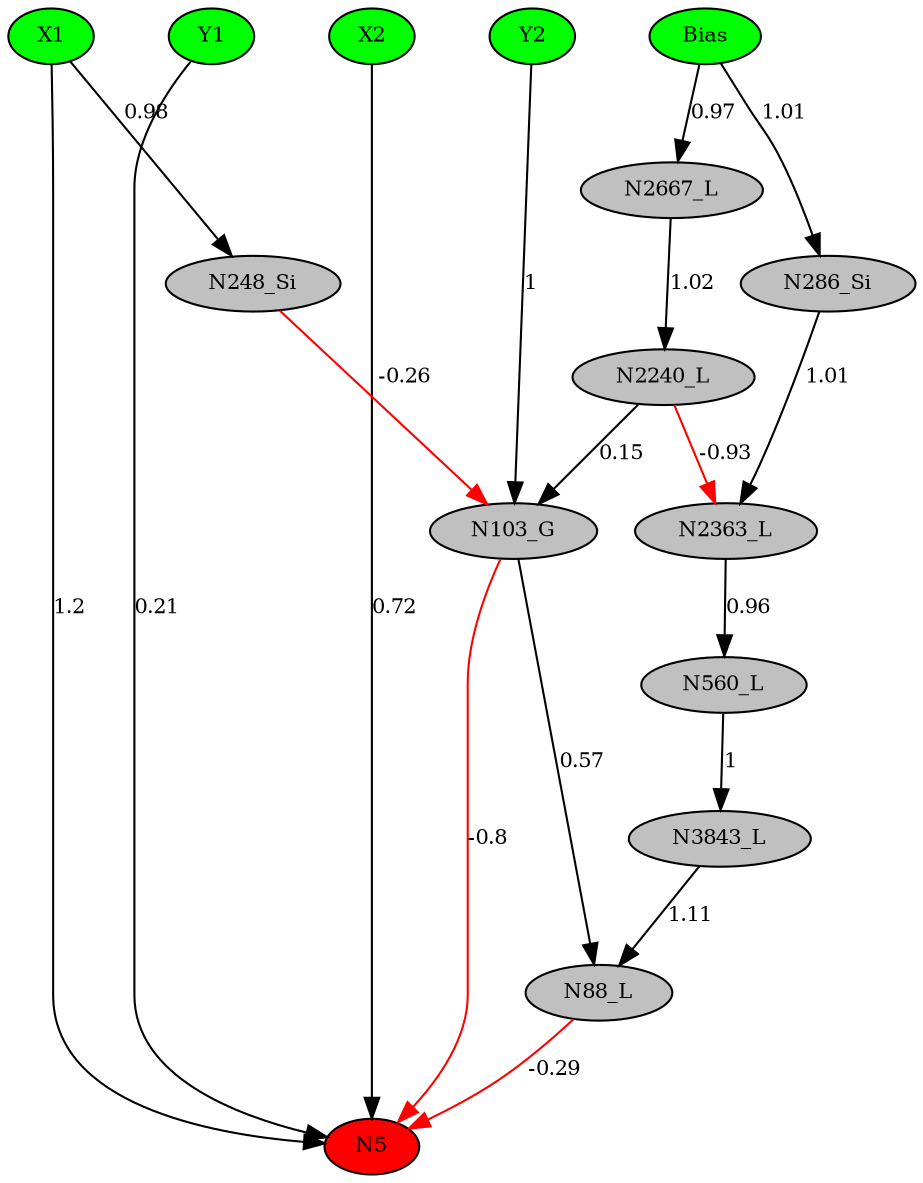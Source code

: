 digraph g { 
N0 [shape=ellipse, label=Bias,fontsize=10,height=0.1,width=0.1,style=filled,fillcolor=green]
N1[shape=ellipse label=X1,fontsize=10,height=0.1,width=0.1,style=filled,fillcolor=green]
N2[shape=ellipse label=Y1,fontsize=10,height=0.1,width=0.1,style=filled,fillcolor=green]
N3[shape=ellipse label=X2,fontsize=10,height=0.1,width=0.1,style=filled,fillcolor=green]
N4[shape=ellipse label=Y2,fontsize=10,height=0.1,width=0.1,style=filled,fillcolor=green]
N5[shape=ellipse,fontsize = 10, height = 0.1, width = 0.1, style = filled, fillcolor = red]
N88[shape=ellipse, label=N88_L,fontsize=10,height=0.1,width=0.1,style=filled,fillcolor=gray]
N103[shape=ellipse, label=N103_G,fontsize=10,height=0.1,width=0.1,style=filled,fillcolor=gray]
N248[shape=ellipse, label=N248_Si,fontsize=10,height=0.1,width=0.1,style=filled,fillcolor=gray]
N286[shape=ellipse, label=N286_Si,fontsize=10,height=0.1,width=0.1,style=filled,fillcolor=gray]
N560[shape=ellipse, label=N560_L,fontsize=10,height=0.1,width=0.1,style=filled,fillcolor=gray]
N2240[shape=ellipse, label=N2240_L,fontsize=10,height=0.1,width=0.1,style=filled,fillcolor=gray]
N2363[shape=ellipse, label=N2363_L,fontsize=10,height=0.1,width=0.1,style=filled,fillcolor=gray]
N2667[shape=ellipse, label=N2667_L,fontsize=10,height=0.1,width=0.1,style=filled,fillcolor=gray]
N3843[shape=ellipse, label=N3843_L,fontsize=10,height=0.1,width=0.1,style=filled,fillcolor=gray]
N1 -> N5 [color=black] [ label=1.2,fontsize=10]
N2 -> N5 [color=black] [ label=0.21,fontsize=10]
N3 -> N5 [color=black] [ label=0.72,fontsize=10]
N88 -> N5 [color=red] [arrowType=inv][ label=-0.29,fontsize=10]
N4 -> N103 [color=black] [ label=1,fontsize=10]
N103 -> N5 [color=red] [arrowType=inv][ label=-0.8,fontsize=10]
N103 -> N88 [color=black] [ label=0.57,fontsize=10]
N1 -> N248 [color=black] [ label=0.98,fontsize=10]
N248 -> N103 [color=red] [arrowType=inv][ label=-0.26,fontsize=10]
N0 -> N286 [color=black] [ label=1.01,fontsize=10]
N2240 -> N103 [color=black] [ label=0.15,fontsize=10]
N286 -> N2363 [color=black] [ label=1.01,fontsize=10]
N2363 -> N560 [color=black] [ label=0.96,fontsize=10]
N0 -> N2667 [color=black] [ label=0.97,fontsize=10]
N2667 -> N2240 [color=black] [ label=1.02,fontsize=10]
N560 -> N3843 [color=black] [ label=1,fontsize=10]
N3843 -> N88 [color=black] [ label=1.11,fontsize=10]
N2240 -> N2363 [color=red] [arrowType=inv][ label=-0.93,fontsize=10]
 { rank=same; 
N5
 } 
 { rank=same; 
N1 ->N2 ->N3 ->N4 ->N0 [style=invis]
 } 
}
